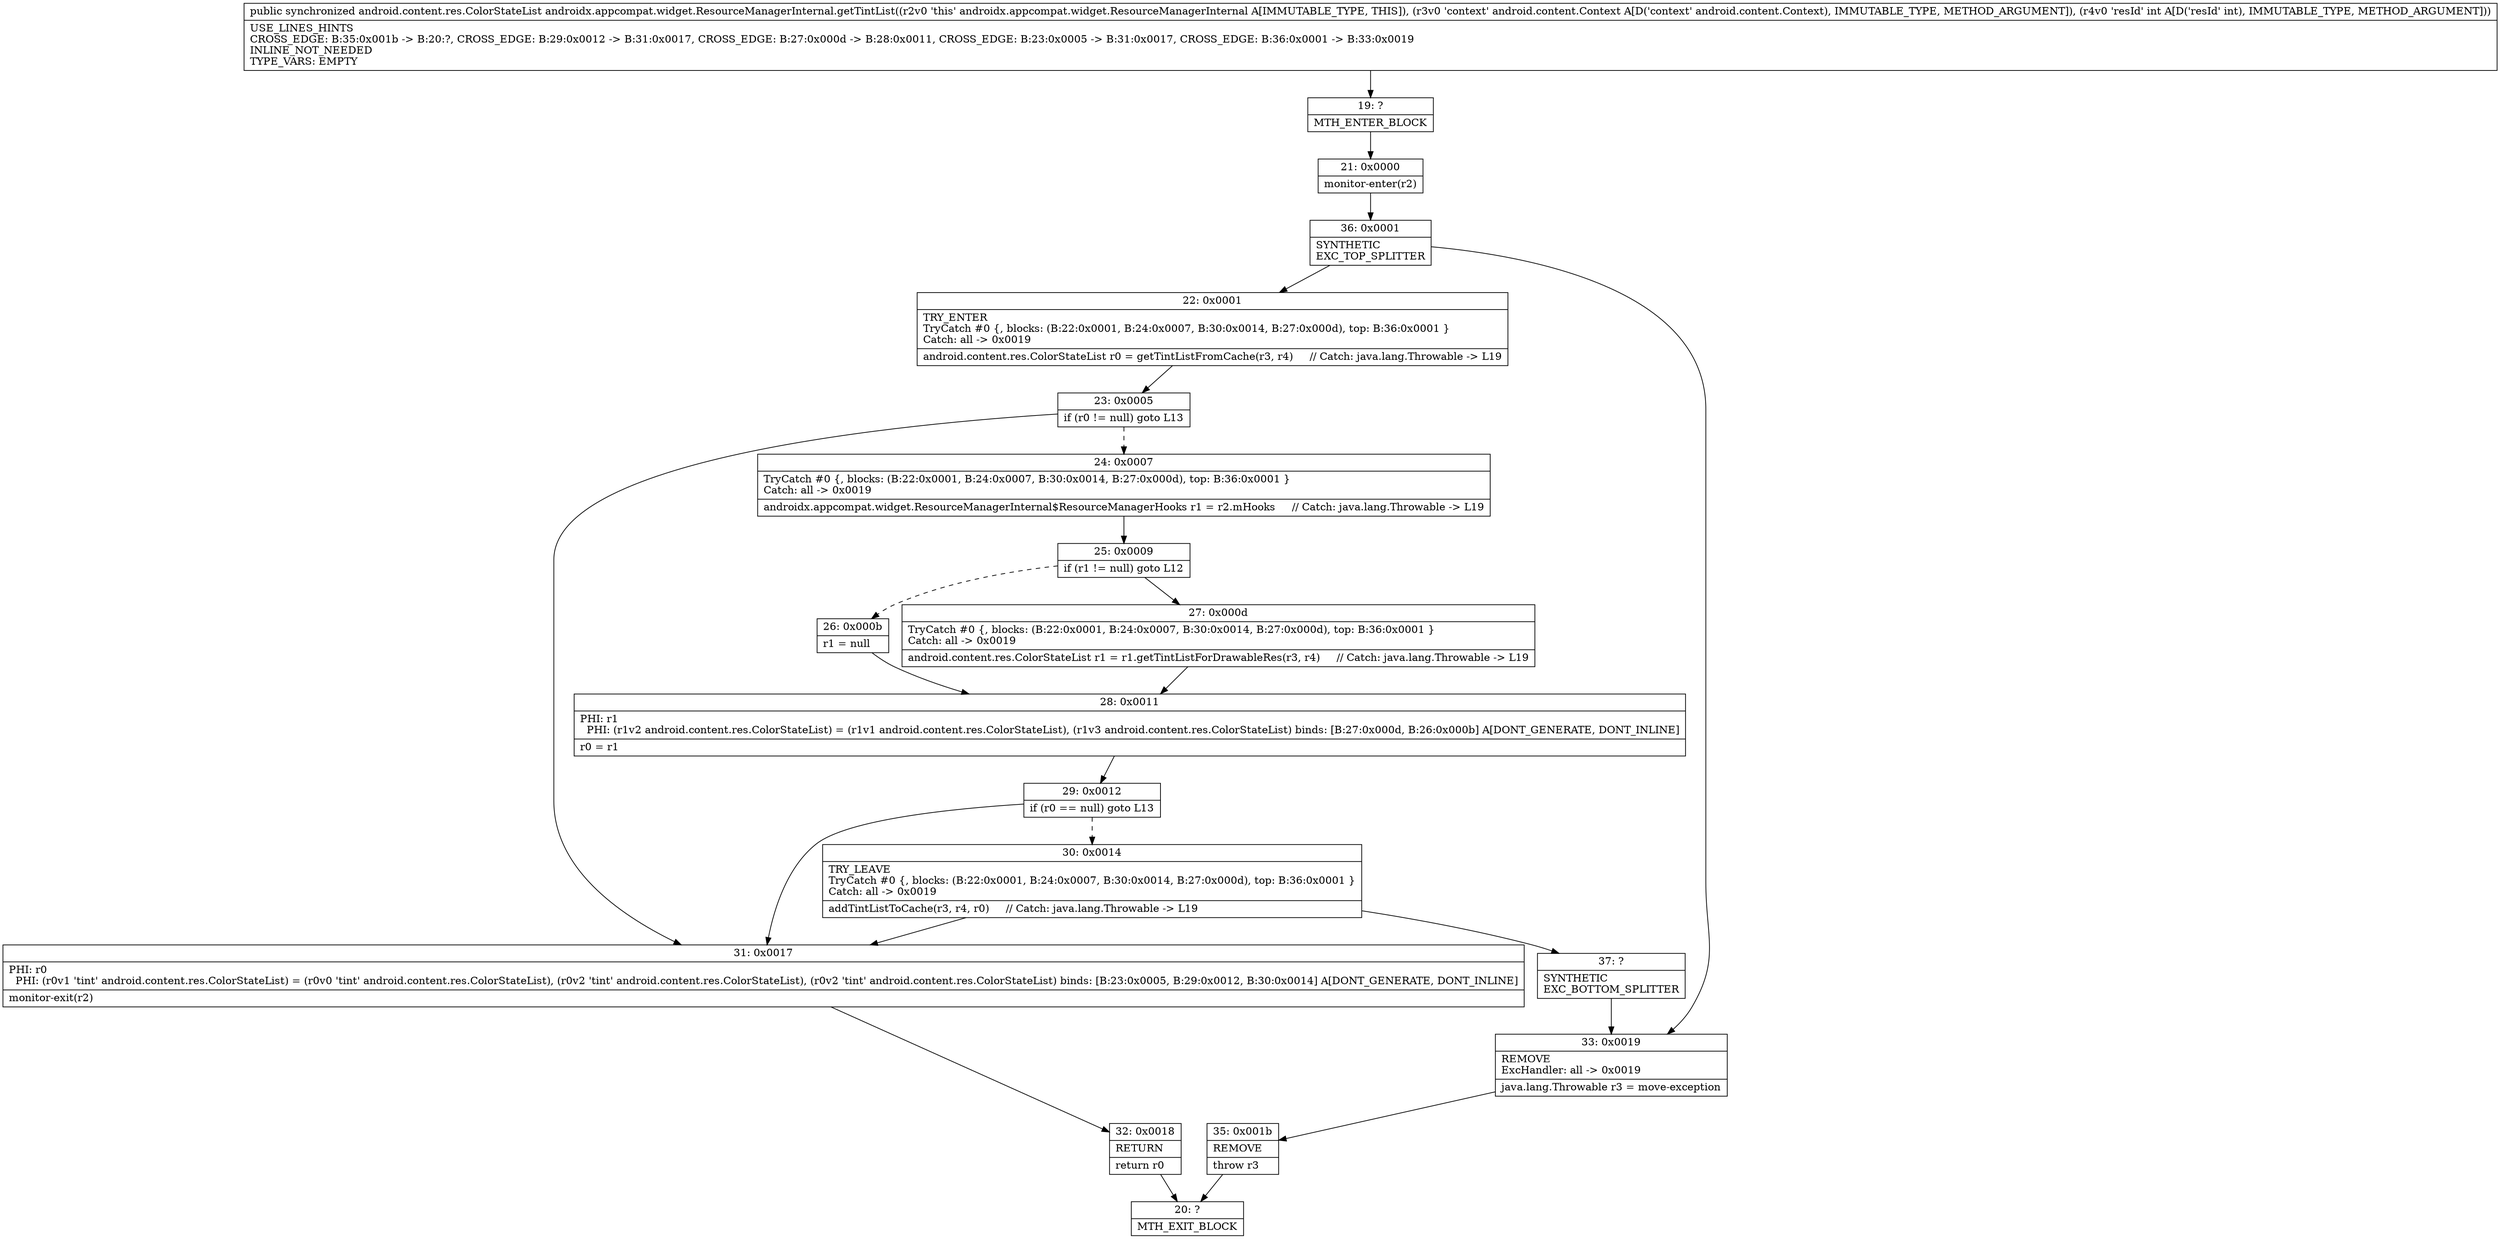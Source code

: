 digraph "CFG forandroidx.appcompat.widget.ResourceManagerInternal.getTintList(Landroid\/content\/Context;I)Landroid\/content\/res\/ColorStateList;" {
Node_19 [shape=record,label="{19\:\ ?|MTH_ENTER_BLOCK\l}"];
Node_21 [shape=record,label="{21\:\ 0x0000|monitor\-enter(r2)\l}"];
Node_36 [shape=record,label="{36\:\ 0x0001|SYNTHETIC\lEXC_TOP_SPLITTER\l}"];
Node_22 [shape=record,label="{22\:\ 0x0001|TRY_ENTER\lTryCatch #0 \{, blocks: (B:22:0x0001, B:24:0x0007, B:30:0x0014, B:27:0x000d), top: B:36:0x0001 \}\lCatch: all \-\> 0x0019\l|android.content.res.ColorStateList r0 = getTintListFromCache(r3, r4)     \/\/ Catch: java.lang.Throwable \-\> L19\l}"];
Node_23 [shape=record,label="{23\:\ 0x0005|if (r0 != null) goto L13\l}"];
Node_24 [shape=record,label="{24\:\ 0x0007|TryCatch #0 \{, blocks: (B:22:0x0001, B:24:0x0007, B:30:0x0014, B:27:0x000d), top: B:36:0x0001 \}\lCatch: all \-\> 0x0019\l|androidx.appcompat.widget.ResourceManagerInternal$ResourceManagerHooks r1 = r2.mHooks     \/\/ Catch: java.lang.Throwable \-\> L19\l}"];
Node_25 [shape=record,label="{25\:\ 0x0009|if (r1 != null) goto L12\l}"];
Node_26 [shape=record,label="{26\:\ 0x000b|r1 = null\l}"];
Node_28 [shape=record,label="{28\:\ 0x0011|PHI: r1 \l  PHI: (r1v2 android.content.res.ColorStateList) = (r1v1 android.content.res.ColorStateList), (r1v3 android.content.res.ColorStateList) binds: [B:27:0x000d, B:26:0x000b] A[DONT_GENERATE, DONT_INLINE]\l|r0 = r1\l}"];
Node_29 [shape=record,label="{29\:\ 0x0012|if (r0 == null) goto L13\l}"];
Node_30 [shape=record,label="{30\:\ 0x0014|TRY_LEAVE\lTryCatch #0 \{, blocks: (B:22:0x0001, B:24:0x0007, B:30:0x0014, B:27:0x000d), top: B:36:0x0001 \}\lCatch: all \-\> 0x0019\l|addTintListToCache(r3, r4, r0)     \/\/ Catch: java.lang.Throwable \-\> L19\l}"];
Node_37 [shape=record,label="{37\:\ ?|SYNTHETIC\lEXC_BOTTOM_SPLITTER\l}"];
Node_27 [shape=record,label="{27\:\ 0x000d|TryCatch #0 \{, blocks: (B:22:0x0001, B:24:0x0007, B:30:0x0014, B:27:0x000d), top: B:36:0x0001 \}\lCatch: all \-\> 0x0019\l|android.content.res.ColorStateList r1 = r1.getTintListForDrawableRes(r3, r4)     \/\/ Catch: java.lang.Throwable \-\> L19\l}"];
Node_31 [shape=record,label="{31\:\ 0x0017|PHI: r0 \l  PHI: (r0v1 'tint' android.content.res.ColorStateList) = (r0v0 'tint' android.content.res.ColorStateList), (r0v2 'tint' android.content.res.ColorStateList), (r0v2 'tint' android.content.res.ColorStateList) binds: [B:23:0x0005, B:29:0x0012, B:30:0x0014] A[DONT_GENERATE, DONT_INLINE]\l|monitor\-exit(r2)\l}"];
Node_32 [shape=record,label="{32\:\ 0x0018|RETURN\l|return r0\l}"];
Node_20 [shape=record,label="{20\:\ ?|MTH_EXIT_BLOCK\l}"];
Node_33 [shape=record,label="{33\:\ 0x0019|REMOVE\lExcHandler: all \-\> 0x0019\l|java.lang.Throwable r3 = move\-exception\l}"];
Node_35 [shape=record,label="{35\:\ 0x001b|REMOVE\l|throw r3\l}"];
MethodNode[shape=record,label="{public synchronized android.content.res.ColorStateList androidx.appcompat.widget.ResourceManagerInternal.getTintList((r2v0 'this' androidx.appcompat.widget.ResourceManagerInternal A[IMMUTABLE_TYPE, THIS]), (r3v0 'context' android.content.Context A[D('context' android.content.Context), IMMUTABLE_TYPE, METHOD_ARGUMENT]), (r4v0 'resId' int A[D('resId' int), IMMUTABLE_TYPE, METHOD_ARGUMENT]))  | USE_LINES_HINTS\lCROSS_EDGE: B:35:0x001b \-\> B:20:?, CROSS_EDGE: B:29:0x0012 \-\> B:31:0x0017, CROSS_EDGE: B:27:0x000d \-\> B:28:0x0011, CROSS_EDGE: B:23:0x0005 \-\> B:31:0x0017, CROSS_EDGE: B:36:0x0001 \-\> B:33:0x0019\lINLINE_NOT_NEEDED\lTYPE_VARS: EMPTY\l}"];
MethodNode -> Node_19;Node_19 -> Node_21;
Node_21 -> Node_36;
Node_36 -> Node_22;
Node_36 -> Node_33;
Node_22 -> Node_23;
Node_23 -> Node_24[style=dashed];
Node_23 -> Node_31;
Node_24 -> Node_25;
Node_25 -> Node_26[style=dashed];
Node_25 -> Node_27;
Node_26 -> Node_28;
Node_28 -> Node_29;
Node_29 -> Node_30[style=dashed];
Node_29 -> Node_31;
Node_30 -> Node_31;
Node_30 -> Node_37;
Node_37 -> Node_33;
Node_27 -> Node_28;
Node_31 -> Node_32;
Node_32 -> Node_20;
Node_33 -> Node_35;
Node_35 -> Node_20;
}

